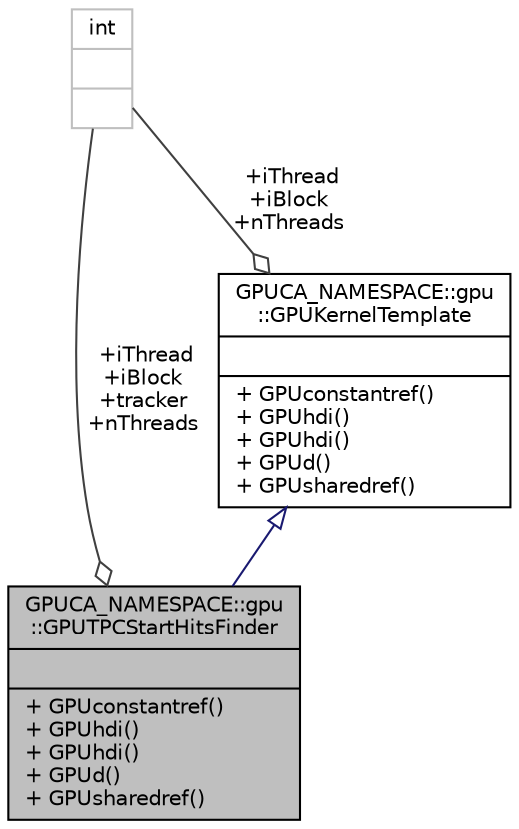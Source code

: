 digraph "GPUCA_NAMESPACE::gpu::GPUTPCStartHitsFinder"
{
 // INTERACTIVE_SVG=YES
  bgcolor="transparent";
  edge [fontname="Helvetica",fontsize="10",labelfontname="Helvetica",labelfontsize="10"];
  node [fontname="Helvetica",fontsize="10",shape=record];
  Node1 [label="{GPUCA_NAMESPACE::gpu\l::GPUTPCStartHitsFinder\n||+ GPUconstantref()\l+ GPUhdi()\l+ GPUhdi()\l+ GPUd()\l+ GPUsharedref()\l}",height=0.2,width=0.4,color="black", fillcolor="grey75", style="filled", fontcolor="black"];
  Node2 -> Node1 [dir="back",color="midnightblue",fontsize="10",style="solid",arrowtail="onormal",fontname="Helvetica"];
  Node2 [label="{GPUCA_NAMESPACE::gpu\l::GPUKernelTemplate\n||+ GPUconstantref()\l+ GPUhdi()\l+ GPUhdi()\l+ GPUd()\l+ GPUsharedref()\l}",height=0.2,width=0.4,color="black",URL="$d3/d60/classGPUCA__NAMESPACE_1_1gpu_1_1GPUKernelTemplate.html"];
  Node3 -> Node2 [color="grey25",fontsize="10",style="solid",label=" +iThread\n+iBlock\n+nThreads" ,arrowhead="odiamond",fontname="Helvetica"];
  Node3 [label="{int\n||}",height=0.2,width=0.4,color="grey75"];
  Node3 -> Node1 [color="grey25",fontsize="10",style="solid",label=" +iThread\n+iBlock\n+tracker\n+nThreads" ,arrowhead="odiamond",fontname="Helvetica"];
}
